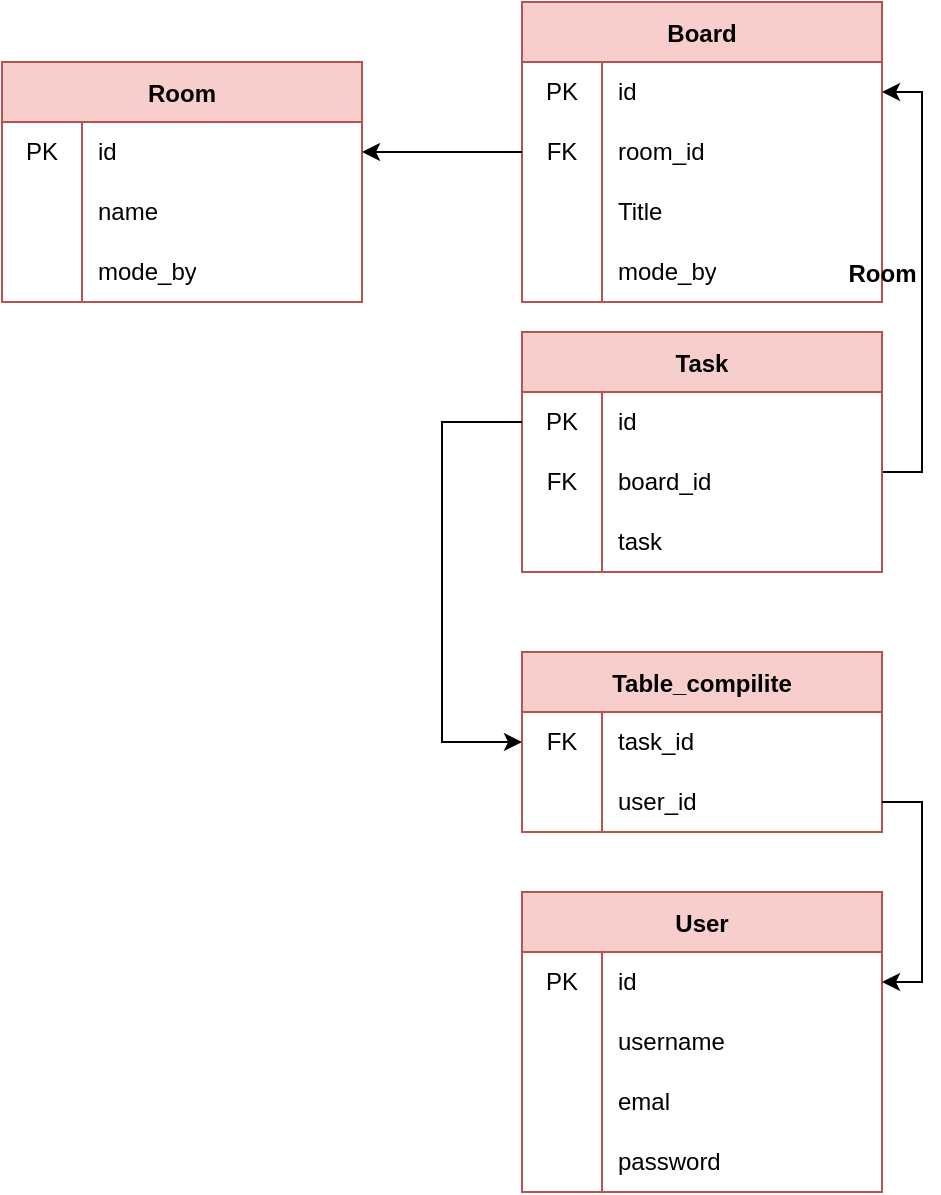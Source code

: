 <mxfile version="16.2.6" type="github"><diagram id="RKRvpico3KB2Sz9CNBVB" name="Page-1"><mxGraphModel dx="1828" dy="725" grid="1" gridSize="10" guides="1" tooltips="1" connect="1" arrows="1" fold="1" page="1" pageScale="1" pageWidth="850" pageHeight="1100" math="0" shadow="0"><root><mxCell id="0"/><mxCell id="1" parent="0"/><mxCell id="rL-gdBwmtmc9XurNxiIn-1" value="User" style="shape=table;startSize=30;container=1;collapsible=0;childLayout=tableLayout;fixedRows=1;rowLines=0;fontStyle=1;fillColor=#f8cecc;strokeColor=#b85450;" vertex="1" parent="1"><mxGeometry x="440" y="595" width="180" height="150" as="geometry"/></mxCell><mxCell id="rL-gdBwmtmc9XurNxiIn-2" value="" style="shape=tableRow;horizontal=0;startSize=0;swimlaneHead=0;swimlaneBody=0;top=0;left=0;bottom=0;right=0;collapsible=0;dropTarget=0;fillColor=none;points=[[0,0.5],[1,0.5]];portConstraint=eastwest;" vertex="1" parent="rL-gdBwmtmc9XurNxiIn-1"><mxGeometry y="30" width="180" height="30" as="geometry"/></mxCell><mxCell id="rL-gdBwmtmc9XurNxiIn-3" value="PK" style="shape=partialRectangle;html=1;whiteSpace=wrap;connectable=0;fillColor=none;top=0;left=0;bottom=0;right=0;overflow=hidden;pointerEvents=1;" vertex="1" parent="rL-gdBwmtmc9XurNxiIn-2"><mxGeometry width="40" height="30" as="geometry"><mxRectangle width="40" height="30" as="alternateBounds"/></mxGeometry></mxCell><mxCell id="rL-gdBwmtmc9XurNxiIn-4" value="id" style="shape=partialRectangle;html=1;whiteSpace=wrap;connectable=0;fillColor=none;top=0;left=0;bottom=0;right=0;align=left;spacingLeft=6;overflow=hidden;" vertex="1" parent="rL-gdBwmtmc9XurNxiIn-2"><mxGeometry x="40" width="140" height="30" as="geometry"><mxRectangle width="140" height="30" as="alternateBounds"/></mxGeometry></mxCell><mxCell id="rL-gdBwmtmc9XurNxiIn-5" value="" style="shape=tableRow;horizontal=0;startSize=0;swimlaneHead=0;swimlaneBody=0;top=0;left=0;bottom=0;right=0;collapsible=0;dropTarget=0;fillColor=none;points=[[0,0.5],[1,0.5]];portConstraint=eastwest;" vertex="1" parent="rL-gdBwmtmc9XurNxiIn-1"><mxGeometry y="60" width="180" height="30" as="geometry"/></mxCell><mxCell id="rL-gdBwmtmc9XurNxiIn-6" value="" style="shape=partialRectangle;html=1;whiteSpace=wrap;connectable=0;fillColor=none;top=0;left=0;bottom=0;right=0;overflow=hidden;" vertex="1" parent="rL-gdBwmtmc9XurNxiIn-5"><mxGeometry width="40" height="30" as="geometry"><mxRectangle width="40" height="30" as="alternateBounds"/></mxGeometry></mxCell><mxCell id="rL-gdBwmtmc9XurNxiIn-7" value="username" style="shape=partialRectangle;html=1;whiteSpace=wrap;connectable=0;fillColor=none;top=0;left=0;bottom=0;right=0;align=left;spacingLeft=6;overflow=hidden;" vertex="1" parent="rL-gdBwmtmc9XurNxiIn-5"><mxGeometry x="40" width="140" height="30" as="geometry"><mxRectangle width="140" height="30" as="alternateBounds"/></mxGeometry></mxCell><mxCell id="rL-gdBwmtmc9XurNxiIn-8" value="" style="shape=tableRow;horizontal=0;startSize=0;swimlaneHead=0;swimlaneBody=0;top=0;left=0;bottom=0;right=0;collapsible=0;dropTarget=0;fillColor=none;points=[[0,0.5],[1,0.5]];portConstraint=eastwest;" vertex="1" parent="rL-gdBwmtmc9XurNxiIn-1"><mxGeometry y="90" width="180" height="30" as="geometry"/></mxCell><mxCell id="rL-gdBwmtmc9XurNxiIn-9" value="" style="shape=partialRectangle;html=1;whiteSpace=wrap;connectable=0;fillColor=none;top=0;left=0;bottom=0;right=0;overflow=hidden;" vertex="1" parent="rL-gdBwmtmc9XurNxiIn-8"><mxGeometry width="40" height="30" as="geometry"><mxRectangle width="40" height="30" as="alternateBounds"/></mxGeometry></mxCell><mxCell id="rL-gdBwmtmc9XurNxiIn-10" value="emal" style="shape=partialRectangle;html=1;whiteSpace=wrap;connectable=0;fillColor=none;top=0;left=0;bottom=0;right=0;align=left;spacingLeft=6;overflow=hidden;" vertex="1" parent="rL-gdBwmtmc9XurNxiIn-8"><mxGeometry x="40" width="140" height="30" as="geometry"><mxRectangle width="140" height="30" as="alternateBounds"/></mxGeometry></mxCell><mxCell id="rL-gdBwmtmc9XurNxiIn-12" value="" style="shape=tableRow;horizontal=0;startSize=0;swimlaneHead=0;swimlaneBody=0;top=0;left=0;bottom=0;right=0;collapsible=0;dropTarget=0;fillColor=none;points=[[0,0.5],[1,0.5]];portConstraint=eastwest;" vertex="1" parent="rL-gdBwmtmc9XurNxiIn-1"><mxGeometry y="120" width="180" height="30" as="geometry"/></mxCell><mxCell id="rL-gdBwmtmc9XurNxiIn-13" value="" style="shape=partialRectangle;html=1;whiteSpace=wrap;connectable=0;fillColor=none;top=0;left=0;bottom=0;right=0;overflow=hidden;" vertex="1" parent="rL-gdBwmtmc9XurNxiIn-12"><mxGeometry width="40" height="30" as="geometry"><mxRectangle width="40" height="30" as="alternateBounds"/></mxGeometry></mxCell><mxCell id="rL-gdBwmtmc9XurNxiIn-14" value="password" style="shape=partialRectangle;html=1;whiteSpace=wrap;connectable=0;fillColor=none;top=0;left=0;bottom=0;right=0;align=left;spacingLeft=6;overflow=hidden;" vertex="1" parent="rL-gdBwmtmc9XurNxiIn-12"><mxGeometry x="40" width="140" height="30" as="geometry"><mxRectangle width="140" height="30" as="alternateBounds"/></mxGeometry></mxCell><mxCell id="rL-gdBwmtmc9XurNxiIn-15" value="Room" style="shape=table;startSize=30;container=1;collapsible=0;childLayout=tableLayout;fixedRows=1;rowLines=0;fontStyle=1;fillColor=#f8cecc;strokeColor=#b85450;" vertex="1" parent="1"><mxGeometry x="180" y="180" width="180" height="120" as="geometry"/></mxCell><mxCell id="rL-gdBwmtmc9XurNxiIn-16" value="" style="shape=tableRow;horizontal=0;startSize=0;swimlaneHead=0;swimlaneBody=0;top=0;left=0;bottom=0;right=0;collapsible=0;dropTarget=0;fillColor=none;points=[[0,0.5],[1,0.5]];portConstraint=eastwest;" vertex="1" parent="rL-gdBwmtmc9XurNxiIn-15"><mxGeometry y="30" width="180" height="30" as="geometry"/></mxCell><mxCell id="rL-gdBwmtmc9XurNxiIn-17" value="PK" style="shape=partialRectangle;html=1;whiteSpace=wrap;connectable=0;fillColor=none;top=0;left=0;bottom=0;right=0;overflow=hidden;pointerEvents=1;" vertex="1" parent="rL-gdBwmtmc9XurNxiIn-16"><mxGeometry width="40" height="30" as="geometry"><mxRectangle width="40" height="30" as="alternateBounds"/></mxGeometry></mxCell><mxCell id="rL-gdBwmtmc9XurNxiIn-18" value="id" style="shape=partialRectangle;html=1;whiteSpace=wrap;connectable=0;fillColor=none;top=0;left=0;bottom=0;right=0;align=left;spacingLeft=6;overflow=hidden;" vertex="1" parent="rL-gdBwmtmc9XurNxiIn-16"><mxGeometry x="40" width="140" height="30" as="geometry"><mxRectangle width="140" height="30" as="alternateBounds"/></mxGeometry></mxCell><mxCell id="rL-gdBwmtmc9XurNxiIn-78" value="" style="shape=tableRow;horizontal=0;startSize=0;swimlaneHead=0;swimlaneBody=0;top=0;left=0;bottom=0;right=0;collapsible=0;dropTarget=0;fillColor=none;points=[[0,0.5],[1,0.5]];portConstraint=eastwest;" vertex="1" parent="rL-gdBwmtmc9XurNxiIn-15"><mxGeometry y="60" width="180" height="30" as="geometry"/></mxCell><mxCell id="rL-gdBwmtmc9XurNxiIn-79" value="" style="shape=partialRectangle;html=1;whiteSpace=wrap;connectable=0;fillColor=none;top=0;left=0;bottom=0;right=0;overflow=hidden;pointerEvents=1;" vertex="1" parent="rL-gdBwmtmc9XurNxiIn-78"><mxGeometry width="40" height="30" as="geometry"><mxRectangle width="40" height="30" as="alternateBounds"/></mxGeometry></mxCell><mxCell id="rL-gdBwmtmc9XurNxiIn-80" value="name" style="shape=partialRectangle;html=1;whiteSpace=wrap;connectable=0;fillColor=none;top=0;left=0;bottom=0;right=0;align=left;spacingLeft=6;overflow=hidden;" vertex="1" parent="rL-gdBwmtmc9XurNxiIn-78"><mxGeometry x="40" width="140" height="30" as="geometry"><mxRectangle width="140" height="30" as="alternateBounds"/></mxGeometry></mxCell><mxCell id="rL-gdBwmtmc9XurNxiIn-111" value="" style="shape=tableRow;horizontal=0;startSize=0;swimlaneHead=0;swimlaneBody=0;top=0;left=0;bottom=0;right=0;collapsible=0;dropTarget=0;fillColor=none;points=[[0,0.5],[1,0.5]];portConstraint=eastwest;" vertex="1" parent="rL-gdBwmtmc9XurNxiIn-15"><mxGeometry y="90" width="180" height="30" as="geometry"/></mxCell><mxCell id="rL-gdBwmtmc9XurNxiIn-112" value="" style="shape=partialRectangle;html=1;whiteSpace=wrap;connectable=0;fillColor=none;top=0;left=0;bottom=0;right=0;overflow=hidden;pointerEvents=1;" vertex="1" parent="rL-gdBwmtmc9XurNxiIn-111"><mxGeometry width="40" height="30" as="geometry"><mxRectangle width="40" height="30" as="alternateBounds"/></mxGeometry></mxCell><mxCell id="rL-gdBwmtmc9XurNxiIn-113" value="mode_by" style="shape=partialRectangle;html=1;whiteSpace=wrap;connectable=0;fillColor=none;top=0;left=0;bottom=0;right=0;align=left;spacingLeft=6;overflow=hidden;" vertex="1" parent="rL-gdBwmtmc9XurNxiIn-111"><mxGeometry x="40" width="140" height="30" as="geometry"><mxRectangle width="140" height="30" as="alternateBounds"/></mxGeometry></mxCell><mxCell id="rL-gdBwmtmc9XurNxiIn-84" value="Board" style="shape=table;startSize=30;container=1;collapsible=0;childLayout=tableLayout;fixedRows=1;rowLines=0;fontStyle=1;fillColor=#f8cecc;strokeColor=#b85450;" vertex="1" parent="1"><mxGeometry x="440" y="150" width="180" height="150" as="geometry"/></mxCell><mxCell id="rL-gdBwmtmc9XurNxiIn-85" value="" style="shape=tableRow;horizontal=0;startSize=0;swimlaneHead=0;swimlaneBody=0;top=0;left=0;bottom=0;right=0;collapsible=0;dropTarget=0;fillColor=none;points=[[0,0.5],[1,0.5]];portConstraint=eastwest;" vertex="1" parent="rL-gdBwmtmc9XurNxiIn-84"><mxGeometry y="30" width="180" height="30" as="geometry"/></mxCell><mxCell id="rL-gdBwmtmc9XurNxiIn-86" value="PK" style="shape=partialRectangle;html=1;whiteSpace=wrap;connectable=0;fillColor=none;top=0;left=0;bottom=0;right=0;overflow=hidden;pointerEvents=1;" vertex="1" parent="rL-gdBwmtmc9XurNxiIn-85"><mxGeometry width="40" height="30" as="geometry"><mxRectangle width="40" height="30" as="alternateBounds"/></mxGeometry></mxCell><mxCell id="rL-gdBwmtmc9XurNxiIn-87" value="id" style="shape=partialRectangle;html=1;whiteSpace=wrap;connectable=0;fillColor=none;top=0;left=0;bottom=0;right=0;align=left;spacingLeft=6;overflow=hidden;" vertex="1" parent="rL-gdBwmtmc9XurNxiIn-85"><mxGeometry x="40" width="140" height="30" as="geometry"><mxRectangle width="140" height="30" as="alternateBounds"/></mxGeometry></mxCell><mxCell id="rL-gdBwmtmc9XurNxiIn-88" value="" style="shape=tableRow;horizontal=0;startSize=0;swimlaneHead=0;swimlaneBody=0;top=0;left=0;bottom=0;right=0;collapsible=0;dropTarget=0;fillColor=none;points=[[0,0.5],[1,0.5]];portConstraint=eastwest;" vertex="1" parent="rL-gdBwmtmc9XurNxiIn-84"><mxGeometry y="60" width="180" height="30" as="geometry"/></mxCell><mxCell id="rL-gdBwmtmc9XurNxiIn-89" value="FK" style="shape=partialRectangle;html=1;whiteSpace=wrap;connectable=0;fillColor=none;top=0;left=0;bottom=0;right=0;overflow=hidden;" vertex="1" parent="rL-gdBwmtmc9XurNxiIn-88"><mxGeometry width="40" height="30" as="geometry"><mxRectangle width="40" height="30" as="alternateBounds"/></mxGeometry></mxCell><mxCell id="rL-gdBwmtmc9XurNxiIn-90" value="room_id" style="shape=partialRectangle;html=1;whiteSpace=wrap;connectable=0;fillColor=none;top=0;left=0;bottom=0;right=0;align=left;spacingLeft=6;overflow=hidden;" vertex="1" parent="rL-gdBwmtmc9XurNxiIn-88"><mxGeometry x="40" width="140" height="30" as="geometry"><mxRectangle width="140" height="30" as="alternateBounds"/></mxGeometry></mxCell><mxCell id="rL-gdBwmtmc9XurNxiIn-98" value="" style="shape=tableRow;horizontal=0;startSize=0;swimlaneHead=0;swimlaneBody=0;top=0;left=0;bottom=0;right=0;collapsible=0;dropTarget=0;fillColor=none;points=[[0,0.5],[1,0.5]];portConstraint=eastwest;" vertex="1" parent="rL-gdBwmtmc9XurNxiIn-84"><mxGeometry y="90" width="180" height="30" as="geometry"/></mxCell><mxCell id="rL-gdBwmtmc9XurNxiIn-99" value="" style="shape=partialRectangle;html=1;whiteSpace=wrap;connectable=0;fillColor=none;top=0;left=0;bottom=0;right=0;overflow=hidden;" vertex="1" parent="rL-gdBwmtmc9XurNxiIn-98"><mxGeometry width="40" height="30" as="geometry"><mxRectangle width="40" height="30" as="alternateBounds"/></mxGeometry></mxCell><mxCell id="rL-gdBwmtmc9XurNxiIn-100" value="Title" style="shape=partialRectangle;html=1;whiteSpace=wrap;connectable=0;fillColor=none;top=0;left=0;bottom=0;right=0;align=left;spacingLeft=6;overflow=hidden;" vertex="1" parent="rL-gdBwmtmc9XurNxiIn-98"><mxGeometry x="40" width="140" height="30" as="geometry"><mxRectangle width="140" height="30" as="alternateBounds"/></mxGeometry></mxCell><mxCell id="rL-gdBwmtmc9XurNxiIn-101" value="" style="shape=tableRow;horizontal=0;startSize=0;swimlaneHead=0;swimlaneBody=0;top=0;left=0;bottom=0;right=0;collapsible=0;dropTarget=0;fillColor=none;points=[[0,0.5],[1,0.5]];portConstraint=eastwest;" vertex="1" parent="rL-gdBwmtmc9XurNxiIn-84"><mxGeometry y="120" width="180" height="30" as="geometry"/></mxCell><mxCell id="rL-gdBwmtmc9XurNxiIn-102" value="" style="shape=partialRectangle;html=1;whiteSpace=wrap;connectable=0;fillColor=none;top=0;left=0;bottom=0;right=0;overflow=hidden;" vertex="1" parent="rL-gdBwmtmc9XurNxiIn-101"><mxGeometry width="40" height="30" as="geometry"><mxRectangle width="40" height="30" as="alternateBounds"/></mxGeometry></mxCell><mxCell id="rL-gdBwmtmc9XurNxiIn-103" value="mode_by" style="shape=partialRectangle;html=1;whiteSpace=wrap;connectable=0;fillColor=none;top=0;left=0;bottom=0;right=0;align=left;spacingLeft=6;overflow=hidden;" vertex="1" parent="rL-gdBwmtmc9XurNxiIn-101"><mxGeometry x="40" width="140" height="30" as="geometry"><mxRectangle width="140" height="30" as="alternateBounds"/></mxGeometry></mxCell><mxCell id="rL-gdBwmtmc9XurNxiIn-104" value="Room" style="shape=table;startSize=30;container=1;collapsible=0;childLayout=tableLayout;fixedRows=1;rowLines=0;fontStyle=1;fillColor=#f8cecc;strokeColor=#b85450;" vertex="1" parent="rL-gdBwmtmc9XurNxiIn-101"><mxGeometry x="180" width="NaN" height="30" as="geometry"><mxRectangle width="NaN" height="30" as="alternateBounds"/></mxGeometry></mxCell><mxCell id="rL-gdBwmtmc9XurNxiIn-105" value="" style="shape=tableRow;horizontal=0;startSize=0;swimlaneHead=0;swimlaneBody=0;top=0;left=0;bottom=0;right=0;collapsible=0;dropTarget=0;fillColor=none;points=[[0,0.5],[1,0.5]];portConstraint=eastwest;" vertex="1" visible="0" parent="rL-gdBwmtmc9XurNxiIn-104"><mxGeometry y="30" width="180" height="30" as="geometry"/></mxCell><mxCell id="rL-gdBwmtmc9XurNxiIn-106" value="PK" style="shape=partialRectangle;html=1;whiteSpace=wrap;connectable=0;fillColor=none;top=0;left=0;bottom=0;right=0;overflow=hidden;pointerEvents=1;" vertex="1" parent="rL-gdBwmtmc9XurNxiIn-105"><mxGeometry width="40" height="30" as="geometry"><mxRectangle width="40" height="30" as="alternateBounds"/></mxGeometry></mxCell><mxCell id="rL-gdBwmtmc9XurNxiIn-107" value="id" style="shape=partialRectangle;html=1;whiteSpace=wrap;connectable=0;fillColor=none;top=0;left=0;bottom=0;right=0;align=left;spacingLeft=6;overflow=hidden;" vertex="1" parent="rL-gdBwmtmc9XurNxiIn-105"><mxGeometry x="40" width="140" height="30" as="geometry"><mxRectangle width="140" height="30" as="alternateBounds"/></mxGeometry></mxCell><mxCell id="rL-gdBwmtmc9XurNxiIn-108" value="" style="shape=tableRow;horizontal=0;startSize=0;swimlaneHead=0;swimlaneBody=0;top=0;left=0;bottom=0;right=0;collapsible=0;dropTarget=0;fillColor=none;points=[[0,0.5],[1,0.5]];portConstraint=eastwest;" vertex="1" visible="0" parent="rL-gdBwmtmc9XurNxiIn-104"><mxGeometry y="60" width="180" height="30" as="geometry"/></mxCell><mxCell id="rL-gdBwmtmc9XurNxiIn-109" value="" style="shape=partialRectangle;html=1;whiteSpace=wrap;connectable=0;fillColor=none;top=0;left=0;bottom=0;right=0;overflow=hidden;pointerEvents=1;" vertex="1" parent="rL-gdBwmtmc9XurNxiIn-108"><mxGeometry width="40" height="30" as="geometry"><mxRectangle width="40" height="30" as="alternateBounds"/></mxGeometry></mxCell><mxCell id="rL-gdBwmtmc9XurNxiIn-110" value="name" style="shape=partialRectangle;html=1;whiteSpace=wrap;connectable=0;fillColor=none;top=0;left=0;bottom=0;right=0;align=left;spacingLeft=6;overflow=hidden;" vertex="1" parent="rL-gdBwmtmc9XurNxiIn-108"><mxGeometry x="40" width="140" height="30" as="geometry"><mxRectangle width="140" height="30" as="alternateBounds"/></mxGeometry></mxCell><mxCell id="rL-gdBwmtmc9XurNxiIn-114" style="edgeStyle=orthogonalEdgeStyle;rounded=0;orthogonalLoop=1;jettySize=auto;html=1;entryX=1;entryY=0.5;entryDx=0;entryDy=0;" edge="1" parent="1" source="rL-gdBwmtmc9XurNxiIn-88" target="rL-gdBwmtmc9XurNxiIn-16"><mxGeometry relative="1" as="geometry"/></mxCell><mxCell id="rL-gdBwmtmc9XurNxiIn-125" style="edgeStyle=orthogonalEdgeStyle;rounded=0;orthogonalLoop=1;jettySize=auto;html=1;" edge="1" parent="1" source="rL-gdBwmtmc9XurNxiIn-115" target="rL-gdBwmtmc9XurNxiIn-85"><mxGeometry relative="1" as="geometry"><Array as="points"><mxPoint x="640" y="385"/><mxPoint x="640" y="195"/></Array></mxGeometry></mxCell><mxCell id="rL-gdBwmtmc9XurNxiIn-115" value="Task" style="shape=table;startSize=30;container=1;collapsible=0;childLayout=tableLayout;fixedRows=1;rowLines=0;fontStyle=1;fillColor=#f8cecc;strokeColor=#b85450;" vertex="1" parent="1"><mxGeometry x="440" y="315" width="180" height="120" as="geometry"/></mxCell><mxCell id="rL-gdBwmtmc9XurNxiIn-116" value="" style="shape=tableRow;horizontal=0;startSize=0;swimlaneHead=0;swimlaneBody=0;top=0;left=0;bottom=0;right=0;collapsible=0;dropTarget=0;fillColor=none;points=[[0,0.5],[1,0.5]];portConstraint=eastwest;" vertex="1" parent="rL-gdBwmtmc9XurNxiIn-115"><mxGeometry y="30" width="180" height="30" as="geometry"/></mxCell><mxCell id="rL-gdBwmtmc9XurNxiIn-117" value="PK" style="shape=partialRectangle;html=1;whiteSpace=wrap;connectable=0;fillColor=none;top=0;left=0;bottom=0;right=0;overflow=hidden;pointerEvents=1;" vertex="1" parent="rL-gdBwmtmc9XurNxiIn-116"><mxGeometry width="40" height="30" as="geometry"><mxRectangle width="40" height="30" as="alternateBounds"/></mxGeometry></mxCell><mxCell id="rL-gdBwmtmc9XurNxiIn-118" value="id" style="shape=partialRectangle;html=1;whiteSpace=wrap;connectable=0;fillColor=none;top=0;left=0;bottom=0;right=0;align=left;spacingLeft=6;overflow=hidden;" vertex="1" parent="rL-gdBwmtmc9XurNxiIn-116"><mxGeometry x="40" width="140" height="30" as="geometry"><mxRectangle width="140" height="30" as="alternateBounds"/></mxGeometry></mxCell><mxCell id="rL-gdBwmtmc9XurNxiIn-119" value="" style="shape=tableRow;horizontal=0;startSize=0;swimlaneHead=0;swimlaneBody=0;top=0;left=0;bottom=0;right=0;collapsible=0;dropTarget=0;fillColor=none;points=[[0,0.5],[1,0.5]];portConstraint=eastwest;" vertex="1" parent="rL-gdBwmtmc9XurNxiIn-115"><mxGeometry y="60" width="180" height="30" as="geometry"/></mxCell><mxCell id="rL-gdBwmtmc9XurNxiIn-120" value="FK" style="shape=partialRectangle;html=1;whiteSpace=wrap;connectable=0;fillColor=none;top=0;left=0;bottom=0;right=0;overflow=hidden;" vertex="1" parent="rL-gdBwmtmc9XurNxiIn-119"><mxGeometry width="40" height="30" as="geometry"><mxRectangle width="40" height="30" as="alternateBounds"/></mxGeometry></mxCell><mxCell id="rL-gdBwmtmc9XurNxiIn-121" value="board_id" style="shape=partialRectangle;html=1;whiteSpace=wrap;connectable=0;fillColor=none;top=0;left=0;bottom=0;right=0;align=left;spacingLeft=6;overflow=hidden;" vertex="1" parent="rL-gdBwmtmc9XurNxiIn-119"><mxGeometry x="40" width="140" height="30" as="geometry"><mxRectangle width="140" height="30" as="alternateBounds"/></mxGeometry></mxCell><mxCell id="rL-gdBwmtmc9XurNxiIn-136" value="" style="shape=tableRow;horizontal=0;startSize=0;swimlaneHead=0;swimlaneBody=0;top=0;left=0;bottom=0;right=0;collapsible=0;dropTarget=0;fillColor=none;points=[[0,0.5],[1,0.5]];portConstraint=eastwest;" vertex="1" parent="rL-gdBwmtmc9XurNxiIn-115"><mxGeometry y="90" width="180" height="30" as="geometry"/></mxCell><mxCell id="rL-gdBwmtmc9XurNxiIn-137" value="" style="shape=partialRectangle;html=1;whiteSpace=wrap;connectable=0;fillColor=none;top=0;left=0;bottom=0;right=0;overflow=hidden;" vertex="1" parent="rL-gdBwmtmc9XurNxiIn-136"><mxGeometry width="40" height="30" as="geometry"><mxRectangle width="40" height="30" as="alternateBounds"/></mxGeometry></mxCell><mxCell id="rL-gdBwmtmc9XurNxiIn-138" value="task" style="shape=partialRectangle;html=1;whiteSpace=wrap;connectable=0;fillColor=none;top=0;left=0;bottom=0;right=0;align=left;spacingLeft=6;overflow=hidden;" vertex="1" parent="rL-gdBwmtmc9XurNxiIn-136"><mxGeometry x="40" width="140" height="30" as="geometry"><mxRectangle width="140" height="30" as="alternateBounds"/></mxGeometry></mxCell><mxCell id="rL-gdBwmtmc9XurNxiIn-126" value="Table_compilite" style="shape=table;startSize=30;container=1;collapsible=0;childLayout=tableLayout;fixedRows=1;rowLines=0;fontStyle=1;fillColor=#f8cecc;strokeColor=#b85450;" vertex="1" parent="1"><mxGeometry x="440" y="475" width="180" height="90" as="geometry"/></mxCell><mxCell id="rL-gdBwmtmc9XurNxiIn-127" value="" style="shape=tableRow;horizontal=0;startSize=0;swimlaneHead=0;swimlaneBody=0;top=0;left=0;bottom=0;right=0;collapsible=0;dropTarget=0;fillColor=none;points=[[0,0.5],[1,0.5]];portConstraint=eastwest;" vertex="1" parent="rL-gdBwmtmc9XurNxiIn-126"><mxGeometry y="30" width="180" height="30" as="geometry"/></mxCell><mxCell id="rL-gdBwmtmc9XurNxiIn-128" value="FK" style="shape=partialRectangle;html=1;whiteSpace=wrap;connectable=0;fillColor=none;top=0;left=0;bottom=0;right=0;overflow=hidden;pointerEvents=1;" vertex="1" parent="rL-gdBwmtmc9XurNxiIn-127"><mxGeometry width="40" height="30" as="geometry"><mxRectangle width="40" height="30" as="alternateBounds"/></mxGeometry></mxCell><mxCell id="rL-gdBwmtmc9XurNxiIn-129" value="task_id" style="shape=partialRectangle;html=1;whiteSpace=wrap;connectable=0;fillColor=none;top=0;left=0;bottom=0;right=0;align=left;spacingLeft=6;overflow=hidden;" vertex="1" parent="rL-gdBwmtmc9XurNxiIn-127"><mxGeometry x="40" width="140" height="30" as="geometry"><mxRectangle width="140" height="30" as="alternateBounds"/></mxGeometry></mxCell><mxCell id="rL-gdBwmtmc9XurNxiIn-130" value="" style="shape=tableRow;horizontal=0;startSize=0;swimlaneHead=0;swimlaneBody=0;top=0;left=0;bottom=0;right=0;collapsible=0;dropTarget=0;fillColor=none;points=[[0,0.5],[1,0.5]];portConstraint=eastwest;" vertex="1" parent="rL-gdBwmtmc9XurNxiIn-126"><mxGeometry y="60" width="180" height="30" as="geometry"/></mxCell><mxCell id="rL-gdBwmtmc9XurNxiIn-131" value="" style="shape=partialRectangle;html=1;whiteSpace=wrap;connectable=0;fillColor=none;top=0;left=0;bottom=0;right=0;overflow=hidden;" vertex="1" parent="rL-gdBwmtmc9XurNxiIn-130"><mxGeometry width="40" height="30" as="geometry"><mxRectangle width="40" height="30" as="alternateBounds"/></mxGeometry></mxCell><mxCell id="rL-gdBwmtmc9XurNxiIn-132" value="user_id" style="shape=partialRectangle;html=1;whiteSpace=wrap;connectable=0;fillColor=none;top=0;left=0;bottom=0;right=0;align=left;spacingLeft=6;overflow=hidden;" vertex="1" parent="rL-gdBwmtmc9XurNxiIn-130"><mxGeometry x="40" width="140" height="30" as="geometry"><mxRectangle width="140" height="30" as="alternateBounds"/></mxGeometry></mxCell><mxCell id="rL-gdBwmtmc9XurNxiIn-140" style="edgeStyle=orthogonalEdgeStyle;rounded=0;orthogonalLoop=1;jettySize=auto;html=1;" edge="1" parent="1" source="rL-gdBwmtmc9XurNxiIn-130" target="rL-gdBwmtmc9XurNxiIn-2"><mxGeometry relative="1" as="geometry"><Array as="points"><mxPoint x="640" y="550"/><mxPoint x="640" y="640"/></Array></mxGeometry></mxCell><mxCell id="rL-gdBwmtmc9XurNxiIn-142" style="edgeStyle=orthogonalEdgeStyle;rounded=0;orthogonalLoop=1;jettySize=auto;html=1;" edge="1" parent="1" source="rL-gdBwmtmc9XurNxiIn-116"><mxGeometry relative="1" as="geometry"><mxPoint x="440" y="520" as="targetPoint"/><Array as="points"><mxPoint x="400" y="360"/><mxPoint x="400" y="520"/></Array></mxGeometry></mxCell></root></mxGraphModel></diagram></mxfile>